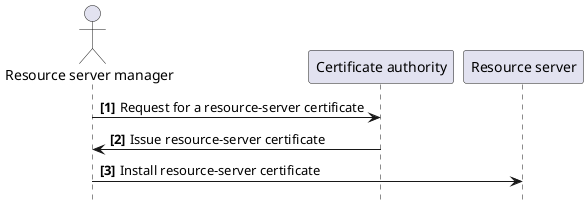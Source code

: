 @startuml
hide footbox

autonumber "<b>[0]"

actor "Resource server manager" as rsm

participant "Certificate authority" as ca
participant "Resource server" as rs


rsm -> ca: Request for a resource-server certificate
ca -> rsm : Issue resource-server certificate

rsm -> rs : Install resource-server certificate

@enduml
